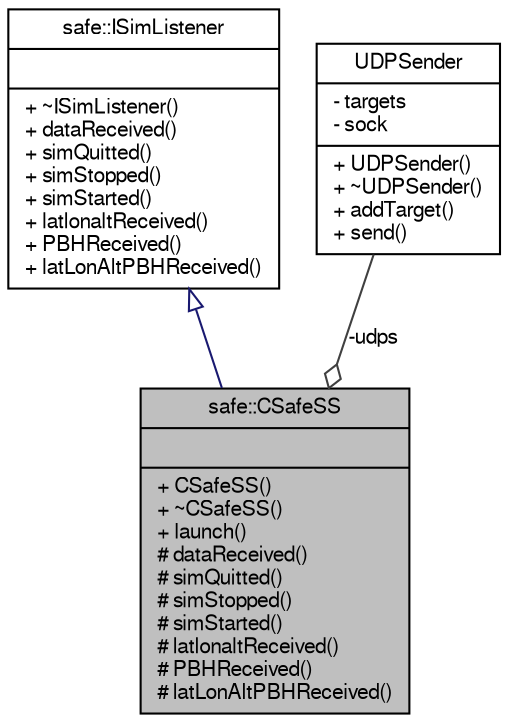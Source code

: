digraph "safe::CSafeSS"
{
  bgcolor="transparent";
  edge [fontname="FreeSans",fontsize="10",labelfontname="FreeSans",labelfontsize="10"];
  node [fontname="FreeSans",fontsize="10",shape=record];
  Node1 [label="{safe::CSafeSS\n||+ CSafeSS()\l+ ~CSafeSS()\l+ launch()\l# dataReceived()\l# simQuitted()\l# simStopped()\l# simStarted()\l# latlonaltReceived()\l# PBHReceived()\l# latLonAltPBHReceived()\l}",height=0.2,width=0.4,color="black", fillcolor="grey75", style="filled" fontcolor="black"];
  Node2 -> Node1 [dir="back",color="midnightblue",fontsize="10",style="solid",arrowtail="onormal",fontname="FreeSans"];
  Node2 [label="{safe::ISimListener\n||+ ~ISimListener()\l+ dataReceived()\l+ simQuitted()\l+ simStopped()\l+ simStarted()\l+ latlonaltReceived()\l+ PBHReceived()\l+ latLonAltPBHReceived()\l}",height=0.2,width=0.4,color="black",URL="$classsafe_1_1ISimListener.html"];
  Node3 -> Node1 [color="grey25",fontsize="10",style="solid",label=" -udps" ,arrowhead="odiamond",fontname="FreeSans"];
  Node3 [label="{UDPSender\n|- targets\l- sock\l|+ UDPSender()\l+ ~UDPSender()\l+ addTarget()\l+ send()\l}",height=0.2,width=0.4,color="black",URL="$classUDPSender.html"];
}
